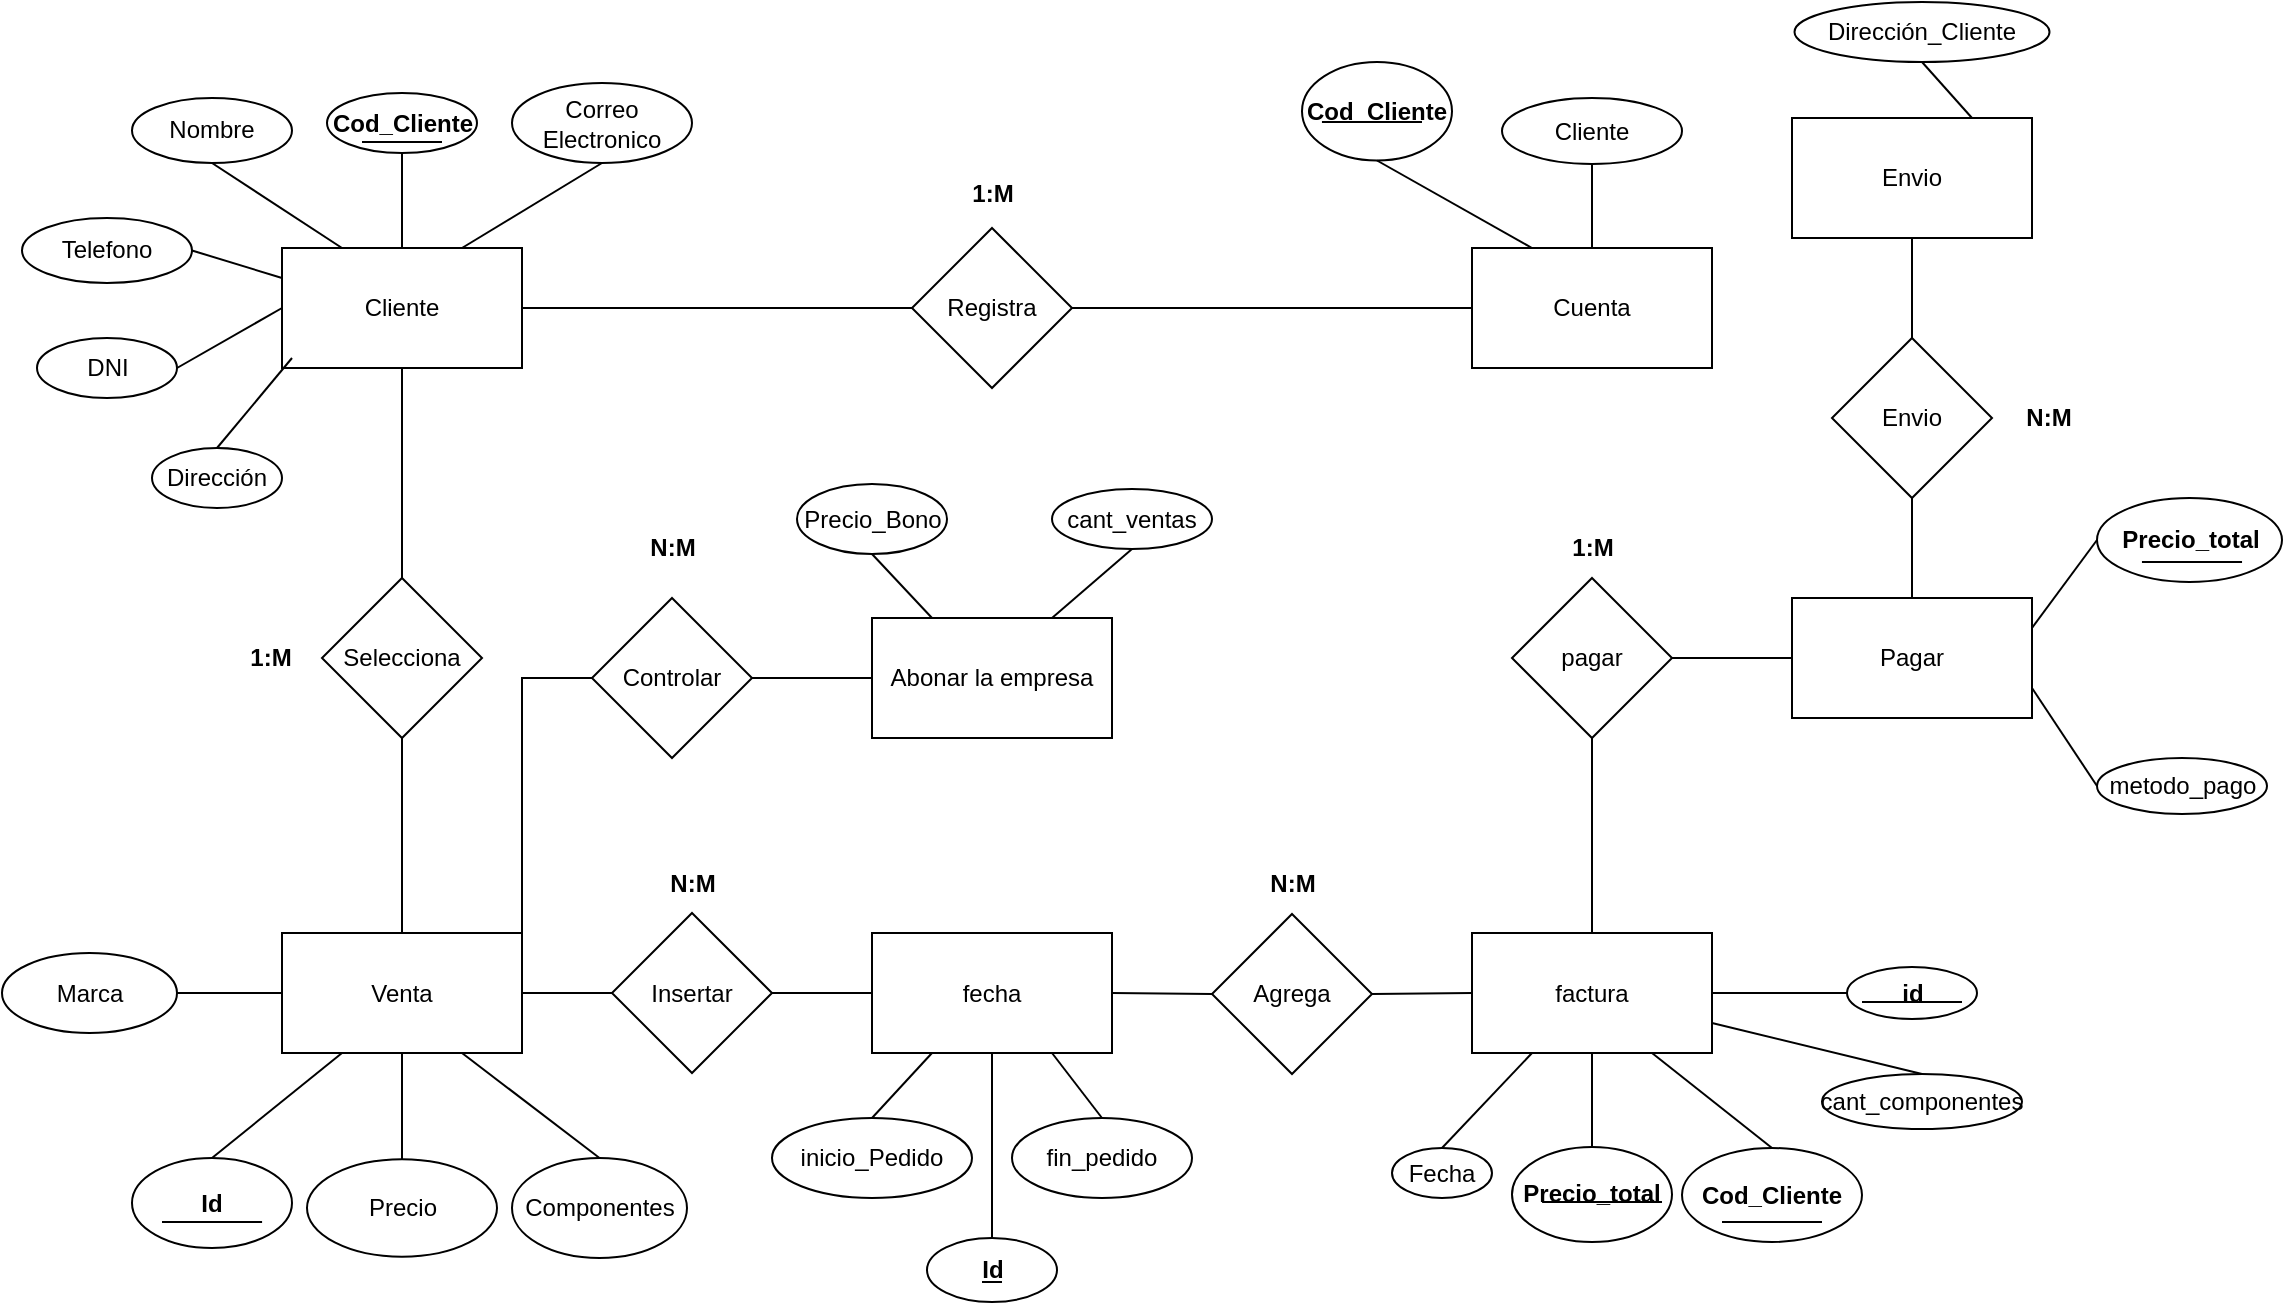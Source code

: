 <mxfile version="20.6.0" type="device"><diagram id="40Laphq1Q8v4M2s2_-Q_" name="Página-1"><mxGraphModel dx="942" dy="614" grid="1" gridSize="10" guides="1" tooltips="1" connect="1" arrows="1" fold="1" page="1" pageScale="1" pageWidth="827" pageHeight="1169" math="0" shadow="0"><root><mxCell id="0"/><mxCell id="1" parent="0"/><mxCell id="z_alnuiq1SLQWepQiRAl-1" value="Cliente" style="rounded=0;whiteSpace=wrap;html=1;" parent="1" vertex="1"><mxGeometry x="400" y="383" width="120" height="60" as="geometry"/></mxCell><mxCell id="z_alnuiq1SLQWepQiRAl-3" value="Registra" style="rhombus;whiteSpace=wrap;html=1;" parent="1" vertex="1"><mxGeometry x="715" y="373" width="80" height="80" as="geometry"/></mxCell><mxCell id="z_alnuiq1SLQWepQiRAl-4" value="Venta" style="rounded=0;whiteSpace=wrap;html=1;" parent="1" vertex="1"><mxGeometry x="400" y="725.5" width="120" height="60" as="geometry"/></mxCell><mxCell id="z_alnuiq1SLQWepQiRAl-5" value="factura" style="rounded=0;whiteSpace=wrap;html=1;" parent="1" vertex="1"><mxGeometry x="995" y="725.5" width="120" height="60" as="geometry"/></mxCell><mxCell id="z_alnuiq1SLQWepQiRAl-6" value="Abonar la empresa" style="rounded=0;whiteSpace=wrap;html=1;" parent="1" vertex="1"><mxGeometry x="695" y="568" width="120" height="60" as="geometry"/></mxCell><mxCell id="z_alnuiq1SLQWepQiRAl-7" value="Pagar" style="rounded=0;whiteSpace=wrap;html=1;" parent="1" vertex="1"><mxGeometry x="1155" y="558" width="120" height="60" as="geometry"/></mxCell><mxCell id="z_alnuiq1SLQWepQiRAl-8" value="fecha" style="rounded=0;whiteSpace=wrap;html=1;" parent="1" vertex="1"><mxGeometry x="695" y="725.5" width="120" height="60" as="geometry"/></mxCell><mxCell id="z_alnuiq1SLQWepQiRAl-9" value="Nombre" style="ellipse;whiteSpace=wrap;html=1;" parent="1" vertex="1"><mxGeometry x="325" y="308" width="80" height="32.5" as="geometry"/></mxCell><mxCell id="z_alnuiq1SLQWepQiRAl-11" value="DNI" style="ellipse;whiteSpace=wrap;html=1;" parent="1" vertex="1"><mxGeometry x="277.5" y="428" width="70" height="30" as="geometry"/></mxCell><mxCell id="z_alnuiq1SLQWepQiRAl-12" value="&lt;b&gt;Cod_Cliente&lt;/b&gt;" style="ellipse;whiteSpace=wrap;html=1;" parent="1" vertex="1"><mxGeometry x="422.5" y="305.5" width="75" height="30" as="geometry"/></mxCell><mxCell id="z_alnuiq1SLQWepQiRAl-13" value="Telefono" style="ellipse;whiteSpace=wrap;html=1;" parent="1" vertex="1"><mxGeometry x="270" y="368" width="85" height="32.5" as="geometry"/></mxCell><mxCell id="z_alnuiq1SLQWepQiRAl-14" value="Correo Electronico" style="ellipse;whiteSpace=wrap;html=1;" parent="1" vertex="1"><mxGeometry x="515" y="300.5" width="90" height="40" as="geometry"/></mxCell><mxCell id="z_alnuiq1SLQWepQiRAl-15" value="inicio_Pedido" style="ellipse;whiteSpace=wrap;html=1;" parent="1" vertex="1"><mxGeometry x="645" y="818" width="100" height="40" as="geometry"/></mxCell><mxCell id="z_alnuiq1SLQWepQiRAl-16" value="fin_pedido" style="ellipse;whiteSpace=wrap;html=1;" parent="1" vertex="1"><mxGeometry x="765" y="818" width="90" height="40" as="geometry"/></mxCell><mxCell id="z_alnuiq1SLQWepQiRAl-17" value="&lt;b&gt;Id&lt;/b&gt;" style="ellipse;whiteSpace=wrap;html=1;" parent="1" vertex="1"><mxGeometry x="722.5" y="878" width="65" height="32" as="geometry"/></mxCell><mxCell id="z_alnuiq1SLQWepQiRAl-18" value="cant_componentes" style="ellipse;whiteSpace=wrap;html=1;" parent="1" vertex="1"><mxGeometry x="1170" y="796" width="100" height="27.5" as="geometry"/></mxCell><mxCell id="z_alnuiq1SLQWepQiRAl-19" value="metodo_pago" style="ellipse;whiteSpace=wrap;html=1;" parent="1" vertex="1"><mxGeometry x="1307.5" y="638" width="85" height="28" as="geometry"/></mxCell><mxCell id="z_alnuiq1SLQWepQiRAl-20" value="Precio" style="ellipse;whiteSpace=wrap;html=1;" parent="1" vertex="1"><mxGeometry x="412.5" y="838.62" width="95" height="48.75" as="geometry"/></mxCell><mxCell id="z_alnuiq1SLQWepQiRAl-21" value="Componentes" style="ellipse;whiteSpace=wrap;html=1;" parent="1" vertex="1"><mxGeometry x="515" y="838" width="87.5" height="50" as="geometry"/></mxCell><mxCell id="z_alnuiq1SLQWepQiRAl-22" value="Marca" style="ellipse;whiteSpace=wrap;html=1;" parent="1" vertex="1"><mxGeometry x="260" y="735.5" width="87.5" height="40" as="geometry"/></mxCell><mxCell id="z_alnuiq1SLQWepQiRAl-23" value="&lt;b&gt;Id&lt;/b&gt;" style="ellipse;whiteSpace=wrap;html=1;" parent="1" vertex="1"><mxGeometry x="325" y="838" width="80" height="45" as="geometry"/></mxCell><mxCell id="z_alnuiq1SLQWepQiRAl-25" value="&lt;b&gt;Cod_Cliente&lt;/b&gt;" style="ellipse;whiteSpace=wrap;html=1;" parent="1" vertex="1"><mxGeometry x="1100" y="833" width="90" height="47" as="geometry"/></mxCell><mxCell id="z_alnuiq1SLQWepQiRAl-28" value="Fecha" style="ellipse;whiteSpace=wrap;html=1;" parent="1" vertex="1"><mxGeometry x="955" y="833" width="50" height="25" as="geometry"/></mxCell><mxCell id="z_alnuiq1SLQWepQiRAl-29" value="cant_ventas" style="ellipse;whiteSpace=wrap;html=1;" parent="1" vertex="1"><mxGeometry x="785" y="503.5" width="80" height="30" as="geometry"/></mxCell><mxCell id="93gujl-Mg-e1fMnzAdJY-2" value="" style="endArrow=none;html=1;rounded=0;entryX=0.5;entryY=1;entryDx=0;entryDy=0;exitX=0.25;exitY=0;exitDx=0;exitDy=0;" parent="1" source="z_alnuiq1SLQWepQiRAl-1" target="z_alnuiq1SLQWepQiRAl-9" edge="1"><mxGeometry width="50" height="50" relative="1" as="geometry"><mxPoint x="535" y="378" as="sourcePoint"/><mxPoint x="585" y="328" as="targetPoint"/></mxGeometry></mxCell><mxCell id="93gujl-Mg-e1fMnzAdJY-4" value="" style="endArrow=none;html=1;rounded=0;exitX=0.5;exitY=0;exitDx=0;exitDy=0;entryX=0.5;entryY=1;entryDx=0;entryDy=0;" parent="1" source="z_alnuiq1SLQWepQiRAl-1" target="z_alnuiq1SLQWepQiRAl-12" edge="1"><mxGeometry width="50" height="50" relative="1" as="geometry"><mxPoint x="575" y="398" as="sourcePoint"/><mxPoint x="625" y="348" as="targetPoint"/></mxGeometry></mxCell><mxCell id="93gujl-Mg-e1fMnzAdJY-5" value="" style="endArrow=none;html=1;rounded=0;exitX=0.75;exitY=0;exitDx=0;exitDy=0;entryX=0.5;entryY=1;entryDx=0;entryDy=0;" parent="1" source="z_alnuiq1SLQWepQiRAl-1" target="z_alnuiq1SLQWepQiRAl-14" edge="1"><mxGeometry width="50" height="50" relative="1" as="geometry"><mxPoint x="585" y="398" as="sourcePoint"/><mxPoint x="635" y="348" as="targetPoint"/></mxGeometry></mxCell><mxCell id="93gujl-Mg-e1fMnzAdJY-6" value="" style="endArrow=none;html=1;rounded=0;entryX=1;entryY=0.5;entryDx=0;entryDy=0;exitX=0;exitY=0.25;exitDx=0;exitDy=0;" parent="1" source="z_alnuiq1SLQWepQiRAl-1" target="z_alnuiq1SLQWepQiRAl-13" edge="1"><mxGeometry width="50" height="50" relative="1" as="geometry"><mxPoint x="275" y="498" as="sourcePoint"/><mxPoint x="325" y="448" as="targetPoint"/></mxGeometry></mxCell><mxCell id="93gujl-Mg-e1fMnzAdJY-7" value="" style="endArrow=none;html=1;rounded=0;entryX=0;entryY=0.5;entryDx=0;entryDy=0;exitX=1;exitY=0.5;exitDx=0;exitDy=0;" parent="1" source="z_alnuiq1SLQWepQiRAl-11" target="z_alnuiq1SLQWepQiRAl-1" edge="1"><mxGeometry width="50" height="50" relative="1" as="geometry"><mxPoint x="165" y="538" as="sourcePoint"/><mxPoint x="215" y="488" as="targetPoint"/></mxGeometry></mxCell><mxCell id="93gujl-Mg-e1fMnzAdJY-8" value="" style="endArrow=none;html=1;rounded=0;entryX=1;entryY=0.5;entryDx=0;entryDy=0;exitX=0;exitY=0.5;exitDx=0;exitDy=0;" parent="1" source="z_alnuiq1SLQWepQiRAl-3" target="z_alnuiq1SLQWepQiRAl-1" edge="1"><mxGeometry width="50" height="50" relative="1" as="geometry"><mxPoint x="585" y="468" as="sourcePoint"/><mxPoint x="635" y="418" as="targetPoint"/></mxGeometry></mxCell><mxCell id="93gujl-Mg-e1fMnzAdJY-10" value="Cuenta" style="rounded=0;whiteSpace=wrap;html=1;" parent="1" vertex="1"><mxGeometry x="995" y="383" width="120" height="60" as="geometry"/></mxCell><mxCell id="93gujl-Mg-e1fMnzAdJY-11" value="Cliente" style="ellipse;whiteSpace=wrap;html=1;" parent="1" vertex="1"><mxGeometry x="1010" y="308" width="90" height="33" as="geometry"/></mxCell><mxCell id="93gujl-Mg-e1fMnzAdJY-12" value="" style="endArrow=none;html=1;rounded=0;exitX=0.5;exitY=0;exitDx=0;exitDy=0;entryX=0.5;entryY=1;entryDx=0;entryDy=0;" parent="1" source="93gujl-Mg-e1fMnzAdJY-10" target="93gujl-Mg-e1fMnzAdJY-11" edge="1"><mxGeometry width="50" height="50" relative="1" as="geometry"><mxPoint x="955" y="348" as="sourcePoint"/><mxPoint x="1005" y="298" as="targetPoint"/></mxGeometry></mxCell><mxCell id="93gujl-Mg-e1fMnzAdJY-13" value="" style="endArrow=none;html=1;rounded=0;entryX=0;entryY=0.5;entryDx=0;entryDy=0;exitX=1;exitY=0.5;exitDx=0;exitDy=0;" parent="1" source="z_alnuiq1SLQWepQiRAl-3" target="93gujl-Mg-e1fMnzAdJY-10" edge="1"><mxGeometry width="50" height="50" relative="1" as="geometry"><mxPoint x="885" y="488" as="sourcePoint"/><mxPoint x="935" y="438" as="targetPoint"/></mxGeometry></mxCell><mxCell id="93gujl-Mg-e1fMnzAdJY-15" value="Selecciona" style="rhombus;whiteSpace=wrap;html=1;" parent="1" vertex="1"><mxGeometry x="420" y="548" width="80" height="80" as="geometry"/></mxCell><mxCell id="93gujl-Mg-e1fMnzAdJY-16" value="" style="endArrow=none;html=1;rounded=0;entryX=0.5;entryY=1;entryDx=0;entryDy=0;exitX=0.5;exitY=0;exitDx=0;exitDy=0;" parent="1" source="z_alnuiq1SLQWepQiRAl-4" target="93gujl-Mg-e1fMnzAdJY-15" edge="1"><mxGeometry width="50" height="50" relative="1" as="geometry"><mxPoint x="415" y="728" as="sourcePoint"/><mxPoint x="465" y="678" as="targetPoint"/></mxGeometry></mxCell><mxCell id="93gujl-Mg-e1fMnzAdJY-17" value="" style="endArrow=none;html=1;rounded=0;entryX=0.5;entryY=1;entryDx=0;entryDy=0;exitX=0.5;exitY=0;exitDx=0;exitDy=0;" parent="1" source="93gujl-Mg-e1fMnzAdJY-15" target="z_alnuiq1SLQWepQiRAl-1" edge="1"><mxGeometry width="50" height="50" relative="1" as="geometry"><mxPoint x="335" y="548" as="sourcePoint"/><mxPoint x="385" y="498" as="targetPoint"/></mxGeometry></mxCell><mxCell id="93gujl-Mg-e1fMnzAdJY-18" value="" style="endArrow=none;html=1;rounded=0;entryX=0.75;entryY=1;entryDx=0;entryDy=0;exitX=0.5;exitY=0;exitDx=0;exitDy=0;" parent="1" source="z_alnuiq1SLQWepQiRAl-21" target="z_alnuiq1SLQWepQiRAl-4" edge="1"><mxGeometry width="50" height="50" relative="1" as="geometry"><mxPoint x="555" y="808" as="sourcePoint"/><mxPoint x="605" y="758" as="targetPoint"/></mxGeometry></mxCell><mxCell id="93gujl-Mg-e1fMnzAdJY-19" value="" style="endArrow=none;html=1;rounded=0;entryX=0.5;entryY=1;entryDx=0;entryDy=0;exitX=0.5;exitY=0;exitDx=0;exitDy=0;" parent="1" source="z_alnuiq1SLQWepQiRAl-20" target="z_alnuiq1SLQWepQiRAl-4" edge="1"><mxGeometry width="50" height="50" relative="1" as="geometry"><mxPoint x="395" y="858" as="sourcePoint"/><mxPoint x="445" y="808" as="targetPoint"/></mxGeometry></mxCell><mxCell id="93gujl-Mg-e1fMnzAdJY-20" value="" style="endArrow=none;html=1;rounded=0;exitX=0.5;exitY=0;exitDx=0;exitDy=0;entryX=0.25;entryY=1;entryDx=0;entryDy=0;" parent="1" source="z_alnuiq1SLQWepQiRAl-23" target="z_alnuiq1SLQWepQiRAl-4" edge="1"><mxGeometry width="50" height="50" relative="1" as="geometry"><mxPoint x="345" y="818" as="sourcePoint"/><mxPoint x="395" y="768" as="targetPoint"/></mxGeometry></mxCell><mxCell id="93gujl-Mg-e1fMnzAdJY-21" value="" style="endArrow=none;html=1;rounded=0;entryX=0;entryY=0.5;entryDx=0;entryDy=0;exitX=1;exitY=0.5;exitDx=0;exitDy=0;" parent="1" source="z_alnuiq1SLQWepQiRAl-22" target="z_alnuiq1SLQWepQiRAl-4" edge="1"><mxGeometry width="50" height="50" relative="1" as="geometry"><mxPoint x="355" y="798" as="sourcePoint"/><mxPoint x="405" y="748" as="targetPoint"/></mxGeometry></mxCell><mxCell id="93gujl-Mg-e1fMnzAdJY-22" value="Insertar" style="rhombus;whiteSpace=wrap;html=1;" parent="1" vertex="1"><mxGeometry x="565" y="715.5" width="80" height="80" as="geometry"/></mxCell><mxCell id="93gujl-Mg-e1fMnzAdJY-23" value="" style="endArrow=none;html=1;rounded=0;exitX=1;exitY=0.5;exitDx=0;exitDy=0;entryX=0;entryY=0.5;entryDx=0;entryDy=0;" parent="1" source="z_alnuiq1SLQWepQiRAl-4" target="93gujl-Mg-e1fMnzAdJY-22" edge="1"><mxGeometry width="50" height="50" relative="1" as="geometry"><mxPoint x="525" y="678" as="sourcePoint"/><mxPoint x="575" y="628" as="targetPoint"/></mxGeometry></mxCell><mxCell id="93gujl-Mg-e1fMnzAdJY-24" value="" style="endArrow=none;html=1;rounded=0;exitX=1;exitY=0.5;exitDx=0;exitDy=0;entryX=0;entryY=0.5;entryDx=0;entryDy=0;" parent="1" source="93gujl-Mg-e1fMnzAdJY-22" target="z_alnuiq1SLQWepQiRAl-8" edge="1"><mxGeometry width="50" height="50" relative="1" as="geometry"><mxPoint x="645" y="678" as="sourcePoint"/><mxPoint x="695" y="628" as="targetPoint"/></mxGeometry></mxCell><mxCell id="93gujl-Mg-e1fMnzAdJY-25" value="" style="endArrow=none;html=1;rounded=0;exitX=0.5;exitY=0;exitDx=0;exitDy=0;entryX=0.25;entryY=1;entryDx=0;entryDy=0;" parent="1" source="z_alnuiq1SLQWepQiRAl-15" target="z_alnuiq1SLQWepQiRAl-8" edge="1"><mxGeometry width="50" height="50" relative="1" as="geometry"><mxPoint x="795" y="888" as="sourcePoint"/><mxPoint x="845" y="838" as="targetPoint"/></mxGeometry></mxCell><mxCell id="93gujl-Mg-e1fMnzAdJY-26" value="" style="endArrow=none;html=1;rounded=0;entryX=0.5;entryY=1;entryDx=0;entryDy=0;exitX=0.5;exitY=0;exitDx=0;exitDy=0;" parent="1" source="z_alnuiq1SLQWepQiRAl-17" target="z_alnuiq1SLQWepQiRAl-8" edge="1"><mxGeometry width="50" height="50" relative="1" as="geometry"><mxPoint x="775" y="848" as="sourcePoint"/><mxPoint x="825" y="798" as="targetPoint"/></mxGeometry></mxCell><mxCell id="93gujl-Mg-e1fMnzAdJY-27" value="" style="endArrow=none;html=1;rounded=0;entryX=0.75;entryY=1;entryDx=0;entryDy=0;exitX=0.5;exitY=0;exitDx=0;exitDy=0;" parent="1" source="z_alnuiq1SLQWepQiRAl-16" target="z_alnuiq1SLQWepQiRAl-8" edge="1"><mxGeometry width="50" height="50" relative="1" as="geometry"><mxPoint x="825" y="998" as="sourcePoint"/><mxPoint x="875" y="948" as="targetPoint"/></mxGeometry></mxCell><mxCell id="93gujl-Mg-e1fMnzAdJY-28" value="Agrega" style="rhombus;whiteSpace=wrap;html=1;" parent="1" vertex="1"><mxGeometry x="865" y="716" width="80" height="80" as="geometry"/></mxCell><mxCell id="93gujl-Mg-e1fMnzAdJY-29" value="" style="endArrow=none;html=1;rounded=0;exitX=1;exitY=0.5;exitDx=0;exitDy=0;entryX=0;entryY=0.5;entryDx=0;entryDy=0;" parent="1" source="z_alnuiq1SLQWepQiRAl-8" target="93gujl-Mg-e1fMnzAdJY-28" edge="1"><mxGeometry width="50" height="50" relative="1" as="geometry"><mxPoint x="805" y="728" as="sourcePoint"/><mxPoint x="855" y="678" as="targetPoint"/></mxGeometry></mxCell><mxCell id="93gujl-Mg-e1fMnzAdJY-30" value="" style="endArrow=none;html=1;rounded=0;exitX=1;exitY=0.5;exitDx=0;exitDy=0;entryX=0;entryY=0.5;entryDx=0;entryDy=0;" parent="1" source="93gujl-Mg-e1fMnzAdJY-28" target="z_alnuiq1SLQWepQiRAl-5" edge="1"><mxGeometry width="50" height="50" relative="1" as="geometry"><mxPoint x="925" y="708" as="sourcePoint"/><mxPoint x="975" y="658" as="targetPoint"/></mxGeometry></mxCell><mxCell id="93gujl-Mg-e1fMnzAdJY-31" value="" style="endArrow=none;html=1;rounded=0;entryX=0.25;entryY=1;entryDx=0;entryDy=0;exitX=0.5;exitY=0;exitDx=0;exitDy=0;" parent="1" source="z_alnuiq1SLQWepQiRAl-28" target="z_alnuiq1SLQWepQiRAl-5" edge="1"><mxGeometry width="50" height="50" relative="1" as="geometry"><mxPoint x="1075" y="908" as="sourcePoint"/><mxPoint x="1125" y="858" as="targetPoint"/></mxGeometry></mxCell><mxCell id="93gujl-Mg-e1fMnzAdJY-33" value="&lt;b&gt;Precio_total&lt;/b&gt;" style="ellipse;whiteSpace=wrap;html=1;" parent="1" vertex="1"><mxGeometry x="1015" y="832.5" width="80" height="47.5" as="geometry"/></mxCell><mxCell id="93gujl-Mg-e1fMnzAdJY-34" value="" style="endArrow=none;html=1;rounded=0;entryX=0.5;entryY=1;entryDx=0;entryDy=0;exitX=0.5;exitY=0;exitDx=0;exitDy=0;" parent="1" source="93gujl-Mg-e1fMnzAdJY-33" target="z_alnuiq1SLQWepQiRAl-5" edge="1"><mxGeometry width="50" height="50" relative="1" as="geometry"><mxPoint x="1175" y="818" as="sourcePoint"/><mxPoint x="1225" y="768" as="targetPoint"/></mxGeometry></mxCell><mxCell id="93gujl-Mg-e1fMnzAdJY-36" value="&lt;b&gt;Precio_total&lt;/b&gt;" style="ellipse;whiteSpace=wrap;html=1;" parent="1" vertex="1"><mxGeometry x="1307.5" y="508" width="92.5" height="42" as="geometry"/></mxCell><mxCell id="93gujl-Mg-e1fMnzAdJY-41" value="pagar" style="rhombus;whiteSpace=wrap;html=1;" parent="1" vertex="1"><mxGeometry x="1015" y="548" width="80" height="80" as="geometry"/></mxCell><mxCell id="93gujl-Mg-e1fMnzAdJY-42" value="" style="endArrow=none;html=1;rounded=0;entryX=0.5;entryY=1;entryDx=0;entryDy=0;exitX=0.5;exitY=0;exitDx=0;exitDy=0;" parent="1" source="z_alnuiq1SLQWepQiRAl-5" target="93gujl-Mg-e1fMnzAdJY-41" edge="1"><mxGeometry width="50" height="50" relative="1" as="geometry"><mxPoint x="995" y="708" as="sourcePoint"/><mxPoint x="1045" y="658" as="targetPoint"/></mxGeometry></mxCell><mxCell id="93gujl-Mg-e1fMnzAdJY-43" value="" style="endArrow=none;html=1;rounded=0;entryX=0;entryY=0.5;entryDx=0;entryDy=0;exitX=1;exitY=0.5;exitDx=0;exitDy=0;" parent="1" source="93gujl-Mg-e1fMnzAdJY-41" target="z_alnuiq1SLQWepQiRAl-7" edge="1"><mxGeometry width="50" height="50" relative="1" as="geometry"><mxPoint x="1085" y="698" as="sourcePoint"/><mxPoint x="1135" y="648" as="targetPoint"/></mxGeometry></mxCell><mxCell id="93gujl-Mg-e1fMnzAdJY-45" value="" style="endArrow=none;html=1;rounded=0;exitX=1;exitY=0.75;exitDx=0;exitDy=0;entryX=0.5;entryY=0;entryDx=0;entryDy=0;" parent="1" source="z_alnuiq1SLQWepQiRAl-5" target="z_alnuiq1SLQWepQiRAl-18" edge="1"><mxGeometry width="50" height="50" relative="1" as="geometry"><mxPoint x="1145" y="738" as="sourcePoint"/><mxPoint x="1195" y="688" as="targetPoint"/></mxGeometry></mxCell><mxCell id="93gujl-Mg-e1fMnzAdJY-48" value="" style="endArrow=none;html=1;rounded=0;entryX=1;entryY=0.75;entryDx=0;entryDy=0;exitX=0;exitY=0.5;exitDx=0;exitDy=0;" parent="1" source="z_alnuiq1SLQWepQiRAl-19" target="z_alnuiq1SLQWepQiRAl-7" edge="1"><mxGeometry width="50" height="50" relative="1" as="geometry"><mxPoint x="1285" y="748" as="sourcePoint"/><mxPoint x="1335" y="698" as="targetPoint"/></mxGeometry></mxCell><mxCell id="93gujl-Mg-e1fMnzAdJY-49" value="" style="endArrow=none;html=1;rounded=0;exitX=1;exitY=0.25;exitDx=0;exitDy=0;entryX=0;entryY=0.5;entryDx=0;entryDy=0;" parent="1" source="z_alnuiq1SLQWepQiRAl-7" target="93gujl-Mg-e1fMnzAdJY-36" edge="1"><mxGeometry width="50" height="50" relative="1" as="geometry"><mxPoint x="1335" y="598" as="sourcePoint"/><mxPoint x="1385" y="548" as="targetPoint"/></mxGeometry></mxCell><mxCell id="93gujl-Mg-e1fMnzAdJY-50" value="" style="endArrow=none;html=1;rounded=0;entryX=0.5;entryY=1;entryDx=0;entryDy=0;exitX=0.75;exitY=0;exitDx=0;exitDy=0;" parent="1" source="z_alnuiq1SLQWepQiRAl-6" target="z_alnuiq1SLQWepQiRAl-29" edge="1"><mxGeometry width="50" height="50" relative="1" as="geometry"><mxPoint x="905" y="698" as="sourcePoint"/><mxPoint x="955" y="648" as="targetPoint"/></mxGeometry></mxCell><mxCell id="93gujl-Mg-e1fMnzAdJY-51" value="Controlar" style="rhombus;whiteSpace=wrap;html=1;" parent="1" vertex="1"><mxGeometry x="555" y="558" width="80" height="80" as="geometry"/></mxCell><mxCell id="93gujl-Mg-e1fMnzAdJY-52" value="" style="endArrow=none;html=1;rounded=0;exitX=1;exitY=0;exitDx=0;exitDy=0;entryX=0;entryY=0.5;entryDx=0;entryDy=0;" parent="1" source="z_alnuiq1SLQWepQiRAl-4" target="93gujl-Mg-e1fMnzAdJY-51" edge="1"><mxGeometry width="50" height="50" relative="1" as="geometry"><mxPoint x="515" y="718" as="sourcePoint"/><mxPoint x="565" y="668" as="targetPoint"/><Array as="points"><mxPoint x="520" y="598"/></Array></mxGeometry></mxCell><mxCell id="93gujl-Mg-e1fMnzAdJY-53" value="" style="endArrow=none;html=1;rounded=0;entryX=1;entryY=0.5;entryDx=0;entryDy=0;exitX=0;exitY=0.5;exitDx=0;exitDy=0;" parent="1" source="z_alnuiq1SLQWepQiRAl-6" target="93gujl-Mg-e1fMnzAdJY-51" edge="1"><mxGeometry width="50" height="50" relative="1" as="geometry"><mxPoint x="605" y="708" as="sourcePoint"/><mxPoint x="655" y="658" as="targetPoint"/></mxGeometry></mxCell><mxCell id="93gujl-Mg-e1fMnzAdJY-54" value="Dirección" style="ellipse;whiteSpace=wrap;html=1;" parent="1" vertex="1"><mxGeometry x="335" y="483" width="65" height="30" as="geometry"/></mxCell><mxCell id="93gujl-Mg-e1fMnzAdJY-55" value="" style="endArrow=none;html=1;rounded=0;exitX=0.5;exitY=0;exitDx=0;exitDy=0;" parent="1" source="93gujl-Mg-e1fMnzAdJY-54" edge="1"><mxGeometry width="50" height="50" relative="1" as="geometry"><mxPoint x="265" y="568" as="sourcePoint"/><mxPoint x="405" y="438" as="targetPoint"/></mxGeometry></mxCell><mxCell id="93gujl-Mg-e1fMnzAdJY-56" value="Envio" style="rounded=0;whiteSpace=wrap;html=1;" parent="1" vertex="1"><mxGeometry x="1155" y="318" width="120" height="60" as="geometry"/></mxCell><mxCell id="93gujl-Mg-e1fMnzAdJY-57" value="Dirección_Cliente" style="ellipse;whiteSpace=wrap;html=1;" parent="1" vertex="1"><mxGeometry x="1156.25" y="260" width="127.5" height="30" as="geometry"/></mxCell><mxCell id="93gujl-Mg-e1fMnzAdJY-58" value="" style="endArrow=none;html=1;rounded=0;entryX=0.5;entryY=1;entryDx=0;entryDy=0;exitX=0.75;exitY=0;exitDx=0;exitDy=0;" parent="1" source="93gujl-Mg-e1fMnzAdJY-56" target="93gujl-Mg-e1fMnzAdJY-57" edge="1"><mxGeometry width="50" height="50" relative="1" as="geometry"><mxPoint x="1335" y="403" as="sourcePoint"/><mxPoint x="1385" y="353" as="targetPoint"/></mxGeometry></mxCell><mxCell id="93gujl-Mg-e1fMnzAdJY-59" value="Envio" style="rhombus;whiteSpace=wrap;html=1;" parent="1" vertex="1"><mxGeometry x="1175" y="428" width="80" height="80" as="geometry"/></mxCell><mxCell id="93gujl-Mg-e1fMnzAdJY-60" value="" style="endArrow=none;html=1;rounded=0;entryX=0.5;entryY=1;entryDx=0;entryDy=0;exitX=0.5;exitY=0;exitDx=0;exitDy=0;" parent="1" source="z_alnuiq1SLQWepQiRAl-7" target="93gujl-Mg-e1fMnzAdJY-59" edge="1"><mxGeometry width="50" height="50" relative="1" as="geometry"><mxPoint x="1095" y="548" as="sourcePoint"/><mxPoint x="1145" y="498" as="targetPoint"/></mxGeometry></mxCell><mxCell id="93gujl-Mg-e1fMnzAdJY-61" value="" style="endArrow=none;html=1;rounded=0;entryX=0.5;entryY=1;entryDx=0;entryDy=0;exitX=0.5;exitY=0;exitDx=0;exitDy=0;" parent="1" source="93gujl-Mg-e1fMnzAdJY-59" target="93gujl-Mg-e1fMnzAdJY-56" edge="1"><mxGeometry width="50" height="50" relative="1" as="geometry"><mxPoint x="1055" y="488" as="sourcePoint"/><mxPoint x="1105" y="438" as="targetPoint"/></mxGeometry></mxCell><mxCell id="Wmw1F-7HkJ94E89KbJoc-1" value="&lt;b&gt;id&lt;/b&gt;" style="ellipse;whiteSpace=wrap;html=1;" parent="1" vertex="1"><mxGeometry x="1182.5" y="742.5" width="65" height="26" as="geometry"/></mxCell><mxCell id="Wmw1F-7HkJ94E89KbJoc-3" value="" style="endArrow=none;html=1;rounded=0;exitX=1;exitY=0.5;exitDx=0;exitDy=0;entryX=0;entryY=0.5;entryDx=0;entryDy=0;" parent="1" source="z_alnuiq1SLQWepQiRAl-5" target="Wmw1F-7HkJ94E89KbJoc-1" edge="1"><mxGeometry width="50" height="50" relative="1" as="geometry"><mxPoint x="1140" y="710" as="sourcePoint"/><mxPoint x="1190" y="660" as="targetPoint"/></mxGeometry></mxCell><mxCell id="Wmw1F-7HkJ94E89KbJoc-4" value="" style="endArrow=none;html=1;rounded=0;entryX=0.75;entryY=1;entryDx=0;entryDy=0;exitX=0.5;exitY=0;exitDx=0;exitDy=0;" parent="1" source="z_alnuiq1SLQWepQiRAl-25" target="z_alnuiq1SLQWepQiRAl-5" edge="1"><mxGeometry width="50" height="50" relative="1" as="geometry"><mxPoint x="1050" y="970" as="sourcePoint"/><mxPoint x="1100" y="920" as="targetPoint"/></mxGeometry></mxCell><mxCell id="cG7f-1Pqn8pQDBfj_2Vv-2" value="Precio_Bono" style="ellipse;whiteSpace=wrap;html=1;" parent="1" vertex="1"><mxGeometry x="657.5" y="501" width="75" height="35" as="geometry"/></mxCell><mxCell id="cG7f-1Pqn8pQDBfj_2Vv-3" value="" style="endArrow=none;html=1;rounded=0;entryX=0.5;entryY=1;entryDx=0;entryDy=0;exitX=0.25;exitY=0;exitDx=0;exitDy=0;" parent="1" source="z_alnuiq1SLQWepQiRAl-6" target="cG7f-1Pqn8pQDBfj_2Vv-2" edge="1"><mxGeometry width="50" height="50" relative="1" as="geometry"><mxPoint x="600" y="580" as="sourcePoint"/><mxPoint x="650" y="530" as="targetPoint"/></mxGeometry></mxCell><mxCell id="0E1PO17SL8ntKTnLDsEy-1" value="&lt;b&gt;Cod_Cliente&lt;/b&gt;" style="ellipse;whiteSpace=wrap;html=1;" parent="1" vertex="1"><mxGeometry x="910" y="290" width="75" height="49.25" as="geometry"/></mxCell><mxCell id="0E1PO17SL8ntKTnLDsEy-2" value="" style="endArrow=none;html=1;rounded=0;entryX=0.5;entryY=1;entryDx=0;entryDy=0;exitX=0.25;exitY=0;exitDx=0;exitDy=0;" parent="1" source="93gujl-Mg-e1fMnzAdJY-10" target="0E1PO17SL8ntKTnLDsEy-1" edge="1"><mxGeometry width="50" height="50" relative="1" as="geometry"><mxPoint x="930" y="390" as="sourcePoint"/><mxPoint x="980" y="340" as="targetPoint"/></mxGeometry></mxCell><mxCell id="VafSRWnLmpfr0CWLya7h-4" value="" style="endArrow=none;html=1;rounded=0;" edge="1" parent="1"><mxGeometry width="50" height="50" relative="1" as="geometry"><mxPoint x="440" y="330" as="sourcePoint"/><mxPoint x="480" y="330" as="targetPoint"/></mxGeometry></mxCell><mxCell id="VafSRWnLmpfr0CWLya7h-5" value="" style="endArrow=none;html=1;rounded=0;entryX=0.813;entryY=0.711;entryDx=0;entryDy=0;entryPerimeter=0;" edge="1" parent="1" target="z_alnuiq1SLQWepQiRAl-23"><mxGeometry width="50" height="50" relative="1" as="geometry"><mxPoint x="340" y="870" as="sourcePoint"/><mxPoint x="310" y="830" as="targetPoint"/></mxGeometry></mxCell><mxCell id="VafSRWnLmpfr0CWLya7h-7" value="" style="endArrow=none;html=1;rounded=0;" edge="1" parent="1"><mxGeometry width="50" height="50" relative="1" as="geometry"><mxPoint x="750" y="900" as="sourcePoint"/><mxPoint x="760" y="900" as="targetPoint"/></mxGeometry></mxCell><mxCell id="VafSRWnLmpfr0CWLya7h-8" value="" style="endArrow=none;html=1;rounded=0;entryX=0.8;entryY=0.609;entryDx=0;entryDy=0;entryPerimeter=0;exitX=0.133;exitY=0.609;exitDx=0;exitDy=0;exitPerimeter=0;" edge="1" parent="1" source="0E1PO17SL8ntKTnLDsEy-1" target="0E1PO17SL8ntKTnLDsEy-1"><mxGeometry width="50" height="50" relative="1" as="geometry"><mxPoint x="840" y="380" as="sourcePoint"/><mxPoint x="890" y="330" as="targetPoint"/></mxGeometry></mxCell><mxCell id="VafSRWnLmpfr0CWLya7h-9" value="" style="endArrow=none;html=1;rounded=0;entryX=0.784;entryY=0.762;entryDx=0;entryDy=0;entryPerimeter=0;exitX=0.243;exitY=0.762;exitDx=0;exitDy=0;exitPerimeter=0;" edge="1" parent="1" source="93gujl-Mg-e1fMnzAdJY-36" target="93gujl-Mg-e1fMnzAdJY-36"><mxGeometry width="50" height="50" relative="1" as="geometry"><mxPoint x="1320" y="460" as="sourcePoint"/><mxPoint x="1370" y="410" as="targetPoint"/></mxGeometry></mxCell><mxCell id="VafSRWnLmpfr0CWLya7h-10" value="" style="endArrow=none;html=1;rounded=0;exitX=0.188;exitY=0.579;exitDx=0;exitDy=0;exitPerimeter=0;" edge="1" parent="1" source="93gujl-Mg-e1fMnzAdJY-33"><mxGeometry width="50" height="50" relative="1" as="geometry"><mxPoint x="910" y="980" as="sourcePoint"/><mxPoint x="1090" y="860" as="targetPoint"/></mxGeometry></mxCell><mxCell id="VafSRWnLmpfr0CWLya7h-11" value="" style="endArrow=none;html=1;rounded=0;" edge="1" parent="1"><mxGeometry width="50" height="50" relative="1" as="geometry"><mxPoint x="1240" y="760" as="sourcePoint"/><mxPoint x="1190" y="760" as="targetPoint"/></mxGeometry></mxCell><mxCell id="VafSRWnLmpfr0CWLya7h-12" value="" style="endArrow=none;html=1;rounded=0;" edge="1" parent="1"><mxGeometry width="50" height="50" relative="1" as="geometry"><mxPoint x="1120" y="870" as="sourcePoint"/><mxPoint x="1170" y="870" as="targetPoint"/></mxGeometry></mxCell><mxCell id="VafSRWnLmpfr0CWLya7h-13" value="&lt;b&gt;1:M&lt;/b&gt;" style="text;html=1;align=center;verticalAlign=middle;resizable=0;points=[];autosize=1;strokeColor=none;fillColor=none;" vertex="1" parent="1"><mxGeometry x="374" y="573" width="40" height="30" as="geometry"/></mxCell><mxCell id="VafSRWnLmpfr0CWLya7h-14" value="&lt;b&gt;1:M&lt;/b&gt;" style="text;html=1;align=center;verticalAlign=middle;resizable=0;points=[];autosize=1;strokeColor=none;fillColor=none;" vertex="1" parent="1"><mxGeometry x="735" y="341" width="40" height="30" as="geometry"/></mxCell><mxCell id="VafSRWnLmpfr0CWLya7h-15" value="&lt;b&gt;N:M&lt;/b&gt;" style="text;html=1;align=center;verticalAlign=middle;resizable=0;points=[];autosize=1;strokeColor=none;fillColor=none;" vertex="1" parent="1"><mxGeometry x="580" y="685.5" width="50" height="30" as="geometry"/></mxCell><mxCell id="VafSRWnLmpfr0CWLya7h-16" value="&lt;b&gt;N:M&lt;/b&gt;" style="text;html=1;align=center;verticalAlign=middle;resizable=0;points=[];autosize=1;strokeColor=none;fillColor=none;" vertex="1" parent="1"><mxGeometry x="570" y="518" width="50" height="30" as="geometry"/></mxCell><mxCell id="VafSRWnLmpfr0CWLya7h-18" value="&lt;b&gt;1:M&lt;/b&gt;" style="text;html=1;align=center;verticalAlign=middle;resizable=0;points=[];autosize=1;strokeColor=none;fillColor=none;" vertex="1" parent="1"><mxGeometry x="1035" y="518" width="40" height="30" as="geometry"/></mxCell><mxCell id="VafSRWnLmpfr0CWLya7h-20" value="&lt;b&gt;N:M&lt;/b&gt;" style="text;html=1;align=center;verticalAlign=middle;resizable=0;points=[];autosize=1;strokeColor=none;fillColor=none;" vertex="1" parent="1"><mxGeometry x="1257.5" y="453" width="50" height="30" as="geometry"/></mxCell><mxCell id="VafSRWnLmpfr0CWLya7h-21" value="&lt;b&gt;N:M&lt;/b&gt;" style="text;html=1;align=center;verticalAlign=middle;resizable=0;points=[];autosize=1;strokeColor=none;fillColor=none;" vertex="1" parent="1"><mxGeometry x="880" y="686" width="50" height="30" as="geometry"/></mxCell></root></mxGraphModel></diagram></mxfile>